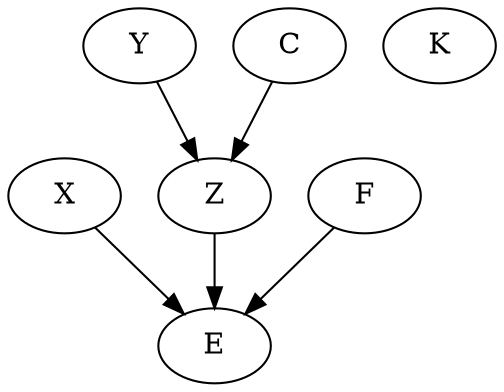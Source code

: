 digraph {
	graph [bb="0,0,306,180",
		dpi=200,
		fontsize=18
	];
	node [label="\N"];
	0	[height=0.5,
		label=X,
		pos="27,90",
		width=0.75];
	6	[height=0.5,
		label=E,
		pos="99,18",
		width=0.75];
	0 -> 6	[arrowhead=normal,
		arrowtail=none,
		dir=both,
		pos="e,84.204,33.385 41.57,74.834 51.75,64.938 65.524,51.546 77.031,40.359"];
	1	[height=0.5,
		label=Y,
		pos="135,162",
		width=0.75];
	5	[height=0.5,
		label=Z,
		pos="171,90",
		width=0.75];
	1 -> 5	[arrowhead=normal,
		arrowtail=none,
		dir=both,
		pos="e,162.7,107.15 143.35,144.76 147.71,136.28 153.15,125.71 158.04,116.2"];
	2	[height=0.5,
		label=F,
		pos="99,90",
		width=0.75];
	2 -> 6	[arrowhead=normal,
		arrowtail=none,
		dir=both,
		pos="e,99,36.104 99,71.697 99,63.983 99,54.712 99,46.112"];
	3	[height=0.5,
		label=K,
		pos="279,162",
		width=0.75];
	4	[height=0.5,
		label=C,
		pos="207,162",
		width=0.75];
	4 -> 5	[arrowhead=normal,
		arrowtail=none,
		dir=both,
		pos="e,179.3,107.15 198.65,144.76 194.29,136.28 188.85,125.71 183.96,116.2"];
	5 -> 6	[arrowhead=normal,
		arrowtail=none,
		dir=both,
		pos="e,113.8,33.385 156.43,74.834 146.25,64.938 132.48,51.546 120.97,40.359"];
}
